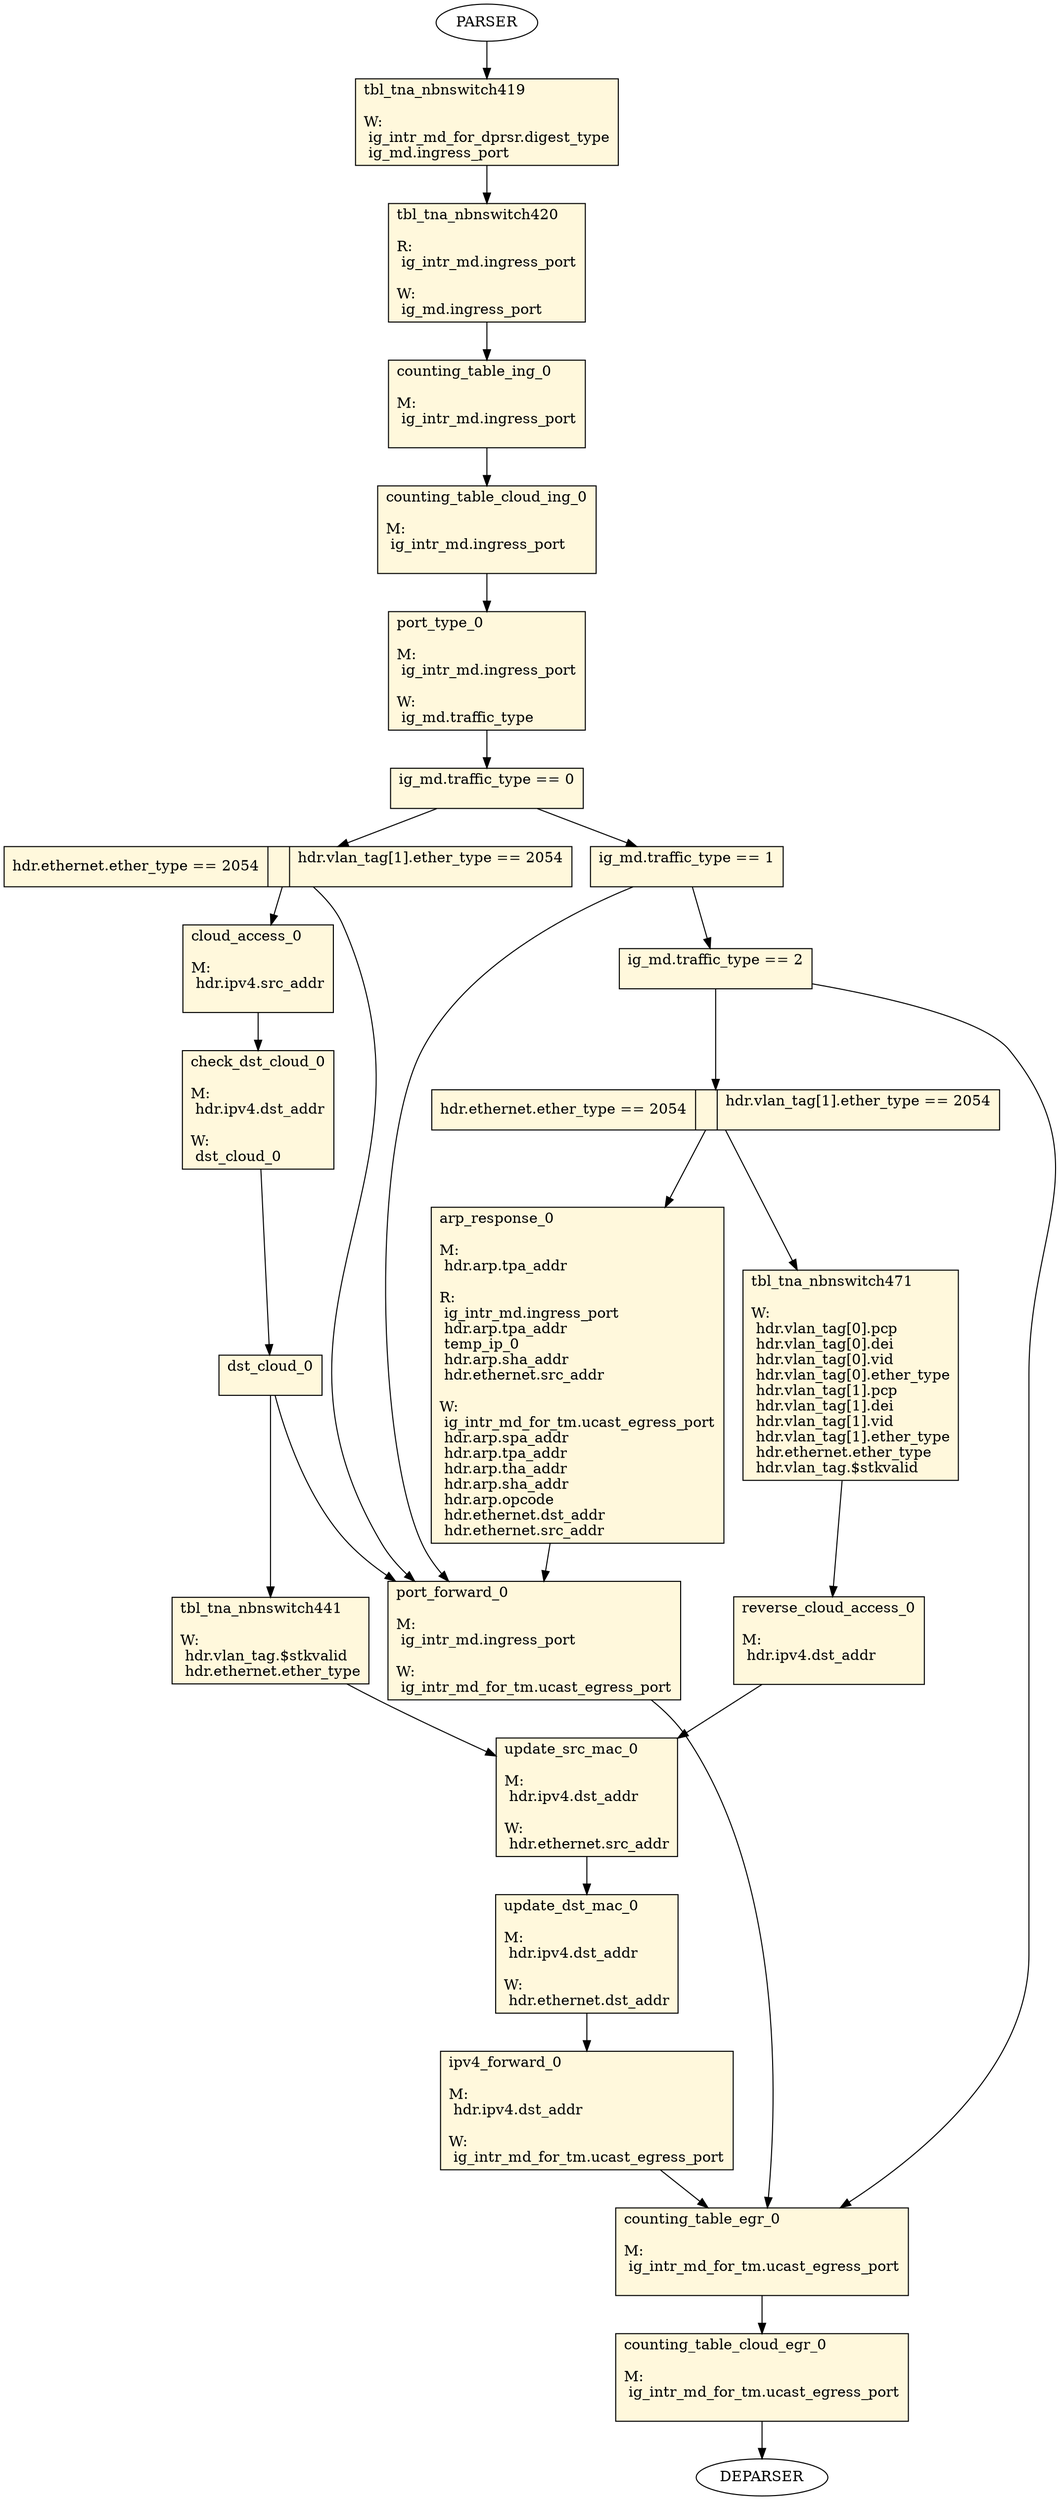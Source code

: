 digraph ingress {
tbl_tna_nbnswitch419 [ shape=record, style="filled", fillcolor=cornsilk, label="tbl_tna_nbnswitch419\l\l
W:\l
 ig_intr_md_for_dprsr.digest_type\l
 ig_md.ingress_port\l
 "];
tbl_tna_nbnswitch420 [ shape=record, style="filled", fillcolor=cornsilk, label="tbl_tna_nbnswitch420\l\l
R:\l
 ig_intr_md.ingress_port\l
\lW:\l
 ig_md.ingress_port\l
 "];
counting_table_ing_0 [ shape=record, style="filled", fillcolor=cornsilk, label="counting_table_ing_0\l\l
M:\l
 ig_intr_md.ingress_port\l
\l "];
counting_table_cloud_ing_0 [ shape=record, style="filled", fillcolor=cornsilk, label="counting_table_cloud_ing_0\l\l
M:\l
 ig_intr_md.ingress_port\l
\l "];
port_type_0 [ shape=record, style="filled", fillcolor=cornsilk, label="port_type_0\l\l
M:\l
 ig_intr_md.ingress_port\l
\lW:\l
 ig_md.traffic_type\l
 "];
cond_7 [ shape=record, style="filled", fillcolor=cornsilk, label="ig_md.traffic_type == 0\l\l
 "];
cond_8 [ shape=record, style="filled", fillcolor=cornsilk, label="hdr.ethernet.ether_type == 2054 || hdr.vlan_tag[1].ether_type == 2054\l\l
 "];
cond_10 [ shape=record, style="filled", fillcolor=cornsilk, label="ig_md.traffic_type == 1\l\l
 "];
port_forward_0 [ shape=record, style="filled", fillcolor=cornsilk, label="port_forward_0\l\l
M:\l
 ig_intr_md.ingress_port\l
\lW:\l
 ig_intr_md_for_tm.ucast_egress_port\l
 "];
cloud_access_0 [ shape=record, style="filled", fillcolor=cornsilk, label="cloud_access_0\l\l
M:\l
 hdr.ipv4.src_addr\l
\l "];
counting_table_egr_0 [ shape=record, style="filled", fillcolor=cornsilk, label="counting_table_egr_0\l\l
M:\l
 ig_intr_md_for_tm.ucast_egress_port\l
\l "];
check_dst_cloud_0 [ shape=record, style="filled", fillcolor=cornsilk, label="check_dst_cloud_0\l\l
M:\l
 hdr.ipv4.dst_addr\l
\lW:\l
 dst_cloud_0\l
 "];
cond_9 [ shape=record, style="filled", fillcolor=cornsilk, label="dst_cloud_0\l\l
 "];
tbl_tna_nbnswitch441 [ shape=record, style="filled", fillcolor=cornsilk, label="tbl_tna_nbnswitch441\l\l
W:\l
 hdr.vlan_tag.$stkvalid\l
 hdr.ethernet.ether_type\l
 "];
update_src_mac_0 [ shape=record, style="filled", fillcolor=cornsilk, label="update_src_mac_0\l\l
M:\l
 hdr.ipv4.dst_addr\l
\lW:\l
 hdr.ethernet.src_addr\l
 "];
update_dst_mac_0 [ shape=record, style="filled", fillcolor=cornsilk, label="update_dst_mac_0\l\l
M:\l
 hdr.ipv4.dst_addr\l
\lW:\l
 hdr.ethernet.dst_addr\l
 "];
ipv4_forward_0 [ shape=record, style="filled", fillcolor=cornsilk, label="ipv4_forward_0\l\l
M:\l
 hdr.ipv4.dst_addr\l
\lW:\l
 ig_intr_md_for_tm.ucast_egress_port\l
 "];
cond_11 [ shape=record, style="filled", fillcolor=cornsilk, label="ig_md.traffic_type == 2\l\l
 "];
cond_12 [ shape=record, style="filled", fillcolor=cornsilk, label="hdr.ethernet.ether_type == 2054 || hdr.vlan_tag[1].ether_type == 2054\l\l
 "];
arp_response_0 [ shape=record, style="filled", fillcolor=cornsilk, label="arp_response_0\l\l
M:\l
 hdr.arp.tpa_addr\l
\lR:\l
 ig_intr_md.ingress_port\l
 hdr.arp.tpa_addr\l
 temp_ip_0\l
 hdr.arp.sha_addr\l
 hdr.ethernet.src_addr\l
\lW:\l
 ig_intr_md_for_tm.ucast_egress_port\l
 hdr.arp.spa_addr\l
 hdr.arp.tpa_addr\l
 hdr.arp.tha_addr\l
 hdr.arp.sha_addr\l
 hdr.arp.opcode\l
 hdr.ethernet.dst_addr\l
 hdr.ethernet.src_addr\l
 "];
tbl_tna_nbnswitch471 [ shape=record, style="filled", fillcolor=cornsilk, label="tbl_tna_nbnswitch471\l\l
W:\l
 hdr.vlan_tag[0].pcp\l
 hdr.vlan_tag[0].dei\l
 hdr.vlan_tag[0].vid\l
 hdr.vlan_tag[0].ether_type\l
 hdr.vlan_tag[1].pcp\l
 hdr.vlan_tag[1].dei\l
 hdr.vlan_tag[1].vid\l
 hdr.vlan_tag[1].ether_type\l
 hdr.ethernet.ether_type\l
 hdr.vlan_tag.$stkvalid\l
 "];
reverse_cloud_access_0 [ shape=record, style="filled", fillcolor=cornsilk, label="reverse_cloud_access_0\l\l
M:\l
 hdr.ipv4.dst_addr\l
\l "];
counting_table_cloud_egr_0 [ shape=record, style="filled", fillcolor=cornsilk, label="counting_table_cloud_egr_0\l\l
M:\l
 ig_intr_md_for_tm.ucast_egress_port\l
\l "];
    PARSER -> tbl_tna_nbnswitch419
    tbl_tna_nbnswitch419 -> tbl_tna_nbnswitch420
    tbl_tna_nbnswitch420 -> counting_table_ing_0
    counting_table_ing_0 -> counting_table_cloud_ing_0
    counting_table_cloud_ing_0 -> port_type_0
    port_type_0 -> cond_7
    cond_7 -> cond_8
    cond_7 -> cond_10
    cond_8 -> port_forward_0
    cond_8 -> cloud_access_0
    port_forward_0 -> counting_table_egr_0
    cloud_access_0 -> check_dst_cloud_0
    check_dst_cloud_0 -> cond_9
    cond_9 -> tbl_tna_nbnswitch441
    cond_9 -> port_forward_0
    tbl_tna_nbnswitch441 -> update_src_mac_0
    update_src_mac_0 -> update_dst_mac_0
    update_dst_mac_0 -> ipv4_forward_0
    ipv4_forward_0 -> counting_table_egr_0
    cond_10 -> port_forward_0
    cond_10 -> cond_11
    cond_11 -> cond_12
    cond_11 -> counting_table_egr_0
    cond_12 -> arp_response_0
    cond_12 -> tbl_tna_nbnswitch471
    arp_response_0 -> port_forward_0
    tbl_tna_nbnswitch471 -> reverse_cloud_access_0
    reverse_cloud_access_0 -> update_src_mac_0
    counting_table_egr_0 -> counting_table_cloud_egr_0
    counting_table_cloud_egr_0 -> DEPARSER
}

